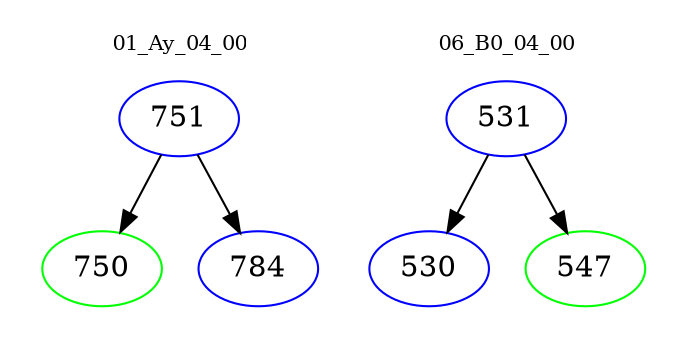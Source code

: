 digraph{
subgraph cluster_0 {
color = white
label = "01_Ay_04_00";
fontsize=10;
T0_751 [label="751", color="blue"]
T0_751 -> T0_750 [color="black"]
T0_750 [label="750", color="green"]
T0_751 -> T0_784 [color="black"]
T0_784 [label="784", color="blue"]
}
subgraph cluster_1 {
color = white
label = "06_B0_04_00";
fontsize=10;
T1_531 [label="531", color="blue"]
T1_531 -> T1_530 [color="black"]
T1_530 [label="530", color="blue"]
T1_531 -> T1_547 [color="black"]
T1_547 [label="547", color="green"]
}
}
